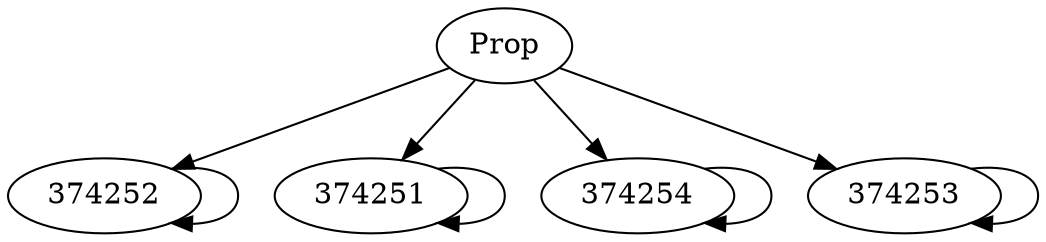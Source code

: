 // Induction Graph of ./tests/6s206rb103
digraph{
  Prop -> 374252
  Prop -> 374251
  Prop -> 374254
  Prop -> 374253
  374252 -> 374252
  374251 -> 374251
  374254 -> 374254
  374253 -> 374253
}